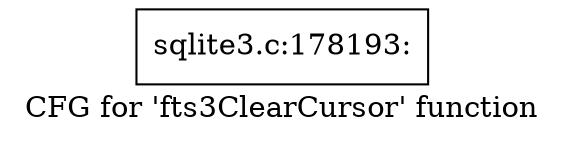 digraph "CFG for 'fts3ClearCursor' function" {
	label="CFG for 'fts3ClearCursor' function";

	Node0x55c0fadafd60 [shape=record,label="{sqlite3.c:178193:}"];
}
